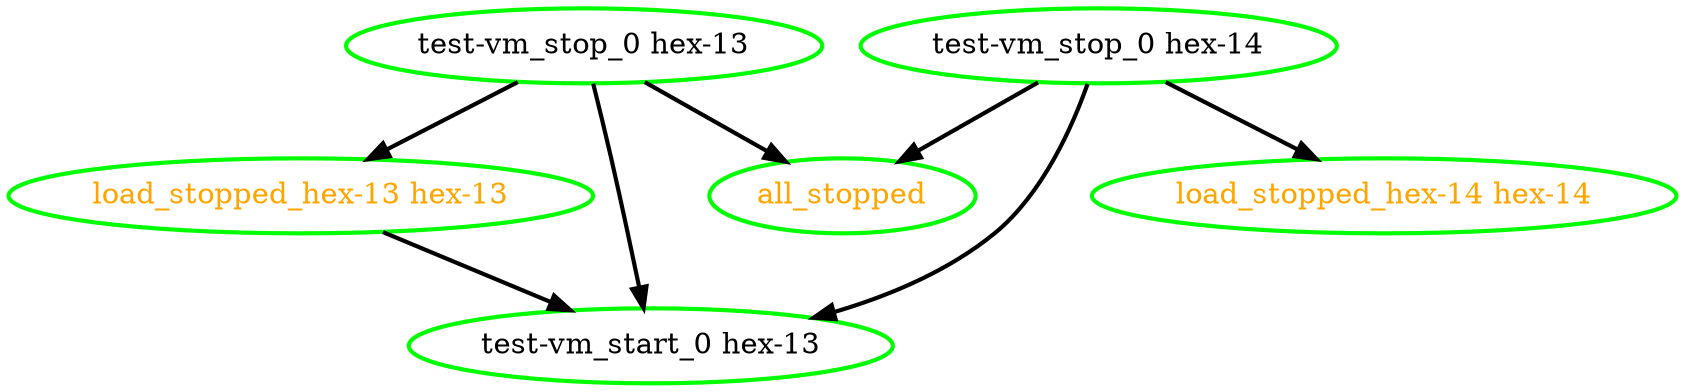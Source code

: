 digraph "g" {
"all_stopped" [ style=bold color="green" fontcolor="orange"  ]
"load_stopped_hex-13 hex-13" -> "test-vm_start_0 hex-13" [ style = bold]
"load_stopped_hex-13 hex-13" [ style=bold color="green" fontcolor="orange"  ]
"load_stopped_hex-14 hex-14" [ style=bold color="green" fontcolor="orange"  ]
"test-vm_start_0 hex-13" [ style=bold color="green" fontcolor="black"  ]
"test-vm_stop_0 hex-13" -> "all_stopped" [ style = bold]
"test-vm_stop_0 hex-13" -> "load_stopped_hex-13 hex-13" [ style = bold]
"test-vm_stop_0 hex-13" -> "test-vm_start_0 hex-13" [ style = bold]
"test-vm_stop_0 hex-13" [ style=bold color="green" fontcolor="black"  ]
"test-vm_stop_0 hex-14" -> "all_stopped" [ style = bold]
"test-vm_stop_0 hex-14" -> "load_stopped_hex-14 hex-14" [ style = bold]
"test-vm_stop_0 hex-14" -> "test-vm_start_0 hex-13" [ style = bold]
"test-vm_stop_0 hex-14" [ style=bold color="green" fontcolor="black"  ]
}
